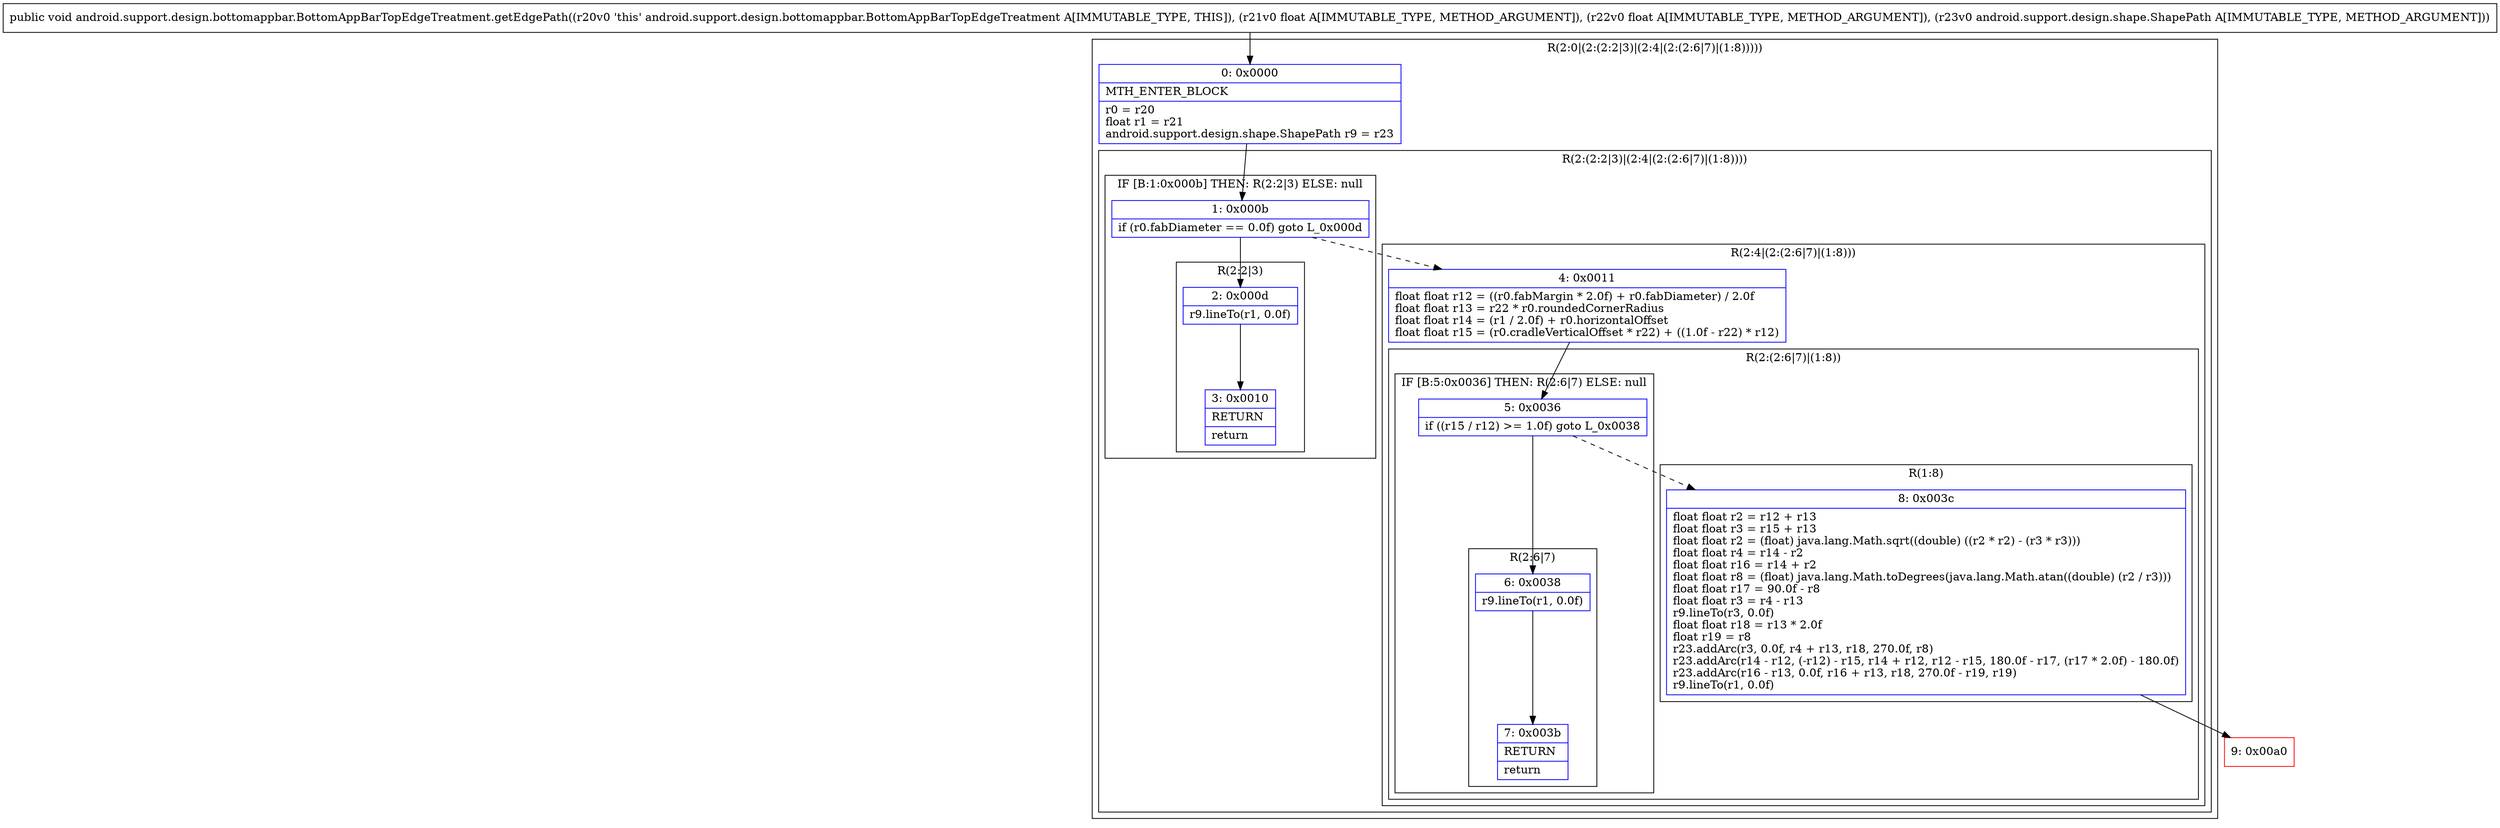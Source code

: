 digraph "CFG forandroid.support.design.bottomappbar.BottomAppBarTopEdgeTreatment.getEdgePath(FFLandroid\/support\/design\/shape\/ShapePath;)V" {
subgraph cluster_Region_818617294 {
label = "R(2:0|(2:(2:2|3)|(2:4|(2:(2:6|7)|(1:8)))))";
node [shape=record,color=blue];
Node_0 [shape=record,label="{0\:\ 0x0000|MTH_ENTER_BLOCK\l|r0 = r20\lfloat r1 = r21\landroid.support.design.shape.ShapePath r9 = r23\l}"];
subgraph cluster_Region_915858695 {
label = "R(2:(2:2|3)|(2:4|(2:(2:6|7)|(1:8))))";
node [shape=record,color=blue];
subgraph cluster_IfRegion_112568042 {
label = "IF [B:1:0x000b] THEN: R(2:2|3) ELSE: null";
node [shape=record,color=blue];
Node_1 [shape=record,label="{1\:\ 0x000b|if (r0.fabDiameter == 0.0f) goto L_0x000d\l}"];
subgraph cluster_Region_1182306789 {
label = "R(2:2|3)";
node [shape=record,color=blue];
Node_2 [shape=record,label="{2\:\ 0x000d|r9.lineTo(r1, 0.0f)\l}"];
Node_3 [shape=record,label="{3\:\ 0x0010|RETURN\l|return\l}"];
}
}
subgraph cluster_Region_321031988 {
label = "R(2:4|(2:(2:6|7)|(1:8)))";
node [shape=record,color=blue];
Node_4 [shape=record,label="{4\:\ 0x0011|float float r12 = ((r0.fabMargin * 2.0f) + r0.fabDiameter) \/ 2.0f\lfloat float r13 = r22 * r0.roundedCornerRadius\lfloat float r14 = (r1 \/ 2.0f) + r0.horizontalOffset\lfloat float r15 = (r0.cradleVerticalOffset * r22) + ((1.0f \- r22) * r12)\l}"];
subgraph cluster_Region_1978658977 {
label = "R(2:(2:6|7)|(1:8))";
node [shape=record,color=blue];
subgraph cluster_IfRegion_283618467 {
label = "IF [B:5:0x0036] THEN: R(2:6|7) ELSE: null";
node [shape=record,color=blue];
Node_5 [shape=record,label="{5\:\ 0x0036|if ((r15 \/ r12) \>= 1.0f) goto L_0x0038\l}"];
subgraph cluster_Region_2054127941 {
label = "R(2:6|7)";
node [shape=record,color=blue];
Node_6 [shape=record,label="{6\:\ 0x0038|r9.lineTo(r1, 0.0f)\l}"];
Node_7 [shape=record,label="{7\:\ 0x003b|RETURN\l|return\l}"];
}
}
subgraph cluster_Region_311615661 {
label = "R(1:8)";
node [shape=record,color=blue];
Node_8 [shape=record,label="{8\:\ 0x003c|float float r2 = r12 + r13\lfloat float r3 = r15 + r13\lfloat float r2 = (float) java.lang.Math.sqrt((double) ((r2 * r2) \- (r3 * r3)))\lfloat float r4 = r14 \- r2\lfloat float r16 = r14 + r2\lfloat float r8 = (float) java.lang.Math.toDegrees(java.lang.Math.atan((double) (r2 \/ r3)))\lfloat float r17 = 90.0f \- r8\lfloat float r3 = r4 \- r13\lr9.lineTo(r3, 0.0f)\lfloat float r18 = r13 * 2.0f\lfloat r19 = r8\lr23.addArc(r3, 0.0f, r4 + r13, r18, 270.0f, r8)\lr23.addArc(r14 \- r12, (\-r12) \- r15, r14 + r12, r12 \- r15, 180.0f \- r17, (r17 * 2.0f) \- 180.0f)\lr23.addArc(r16 \- r13, 0.0f, r16 + r13, r18, 270.0f \- r19, r19)\lr9.lineTo(r1, 0.0f)\l}"];
}
}
}
}
}
Node_9 [shape=record,color=red,label="{9\:\ 0x00a0}"];
MethodNode[shape=record,label="{public void android.support.design.bottomappbar.BottomAppBarTopEdgeTreatment.getEdgePath((r20v0 'this' android.support.design.bottomappbar.BottomAppBarTopEdgeTreatment A[IMMUTABLE_TYPE, THIS]), (r21v0 float A[IMMUTABLE_TYPE, METHOD_ARGUMENT]), (r22v0 float A[IMMUTABLE_TYPE, METHOD_ARGUMENT]), (r23v0 android.support.design.shape.ShapePath A[IMMUTABLE_TYPE, METHOD_ARGUMENT])) }"];
MethodNode -> Node_0;
Node_0 -> Node_1;
Node_1 -> Node_2;
Node_1 -> Node_4[style=dashed];
Node_2 -> Node_3;
Node_4 -> Node_5;
Node_5 -> Node_6;
Node_5 -> Node_8[style=dashed];
Node_6 -> Node_7;
Node_8 -> Node_9;
}

